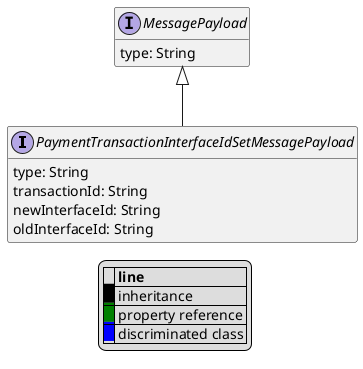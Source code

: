 @startuml

hide empty fields
hide empty methods
legend
|= |= line |
|<back:black>   </back>| inheritance |
|<back:green>   </back>| property reference |
|<back:blue>   </back>| discriminated class |
endlegend
interface PaymentTransactionInterfaceIdSetMessagePayload [[PaymentTransactionInterfaceIdSetMessagePayload.svg]] extends MessagePayload {
    type: String
    transactionId: String
    newInterfaceId: String
    oldInterfaceId: String
}
interface MessagePayload [[MessagePayload.svg]]  {
    type: String
}





@enduml
